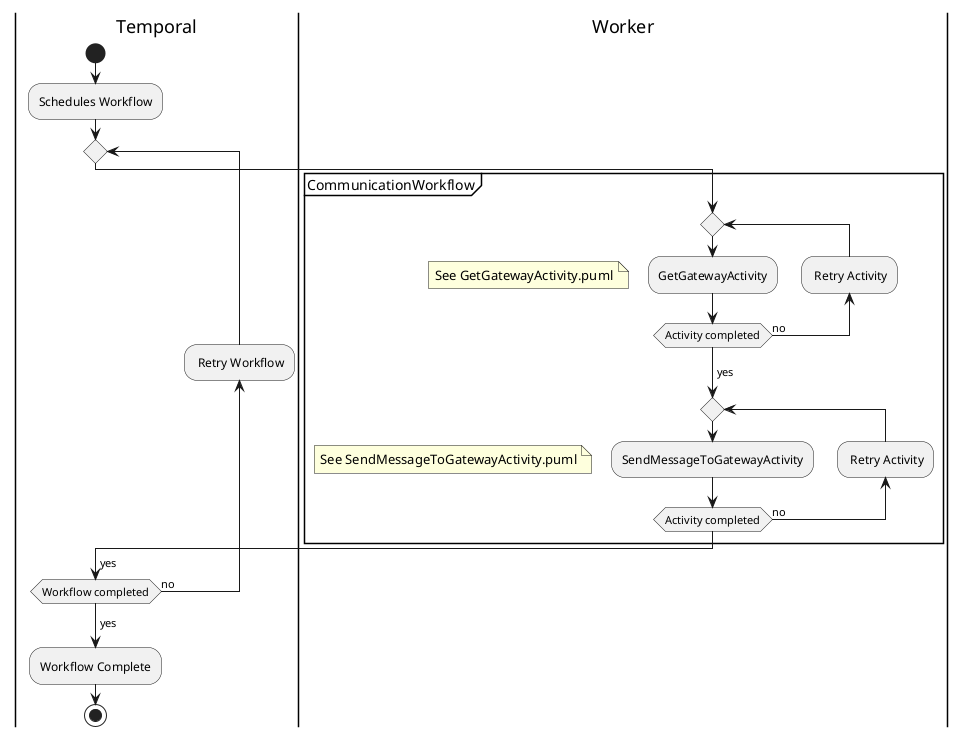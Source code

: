 @startuml SendCommunicationActivity
|Temporal|
start

:Schedules Workflow;
repeat
|Worker|
partition CommunicationWorkflow {
    
    repeat
        :GetGatewayActivity;
        floating note: See GetGatewayActivity.puml

    backward: Retry Activity;
    repeat while (Activity completed) is (no)

    ->yes;
    repeat
        :SendMessageToGatewayActivity;
        floating note: See SendMessageToGatewayActivity.puml

    backward: Retry Activity;
    repeat while (Activity completed) is (no)
    ->yes;
}
|Temporal|
backward: Retry Workflow;
repeat while (Workflow completed) is (no)
->yes;
:Workflow Complete;
stop

@enduml